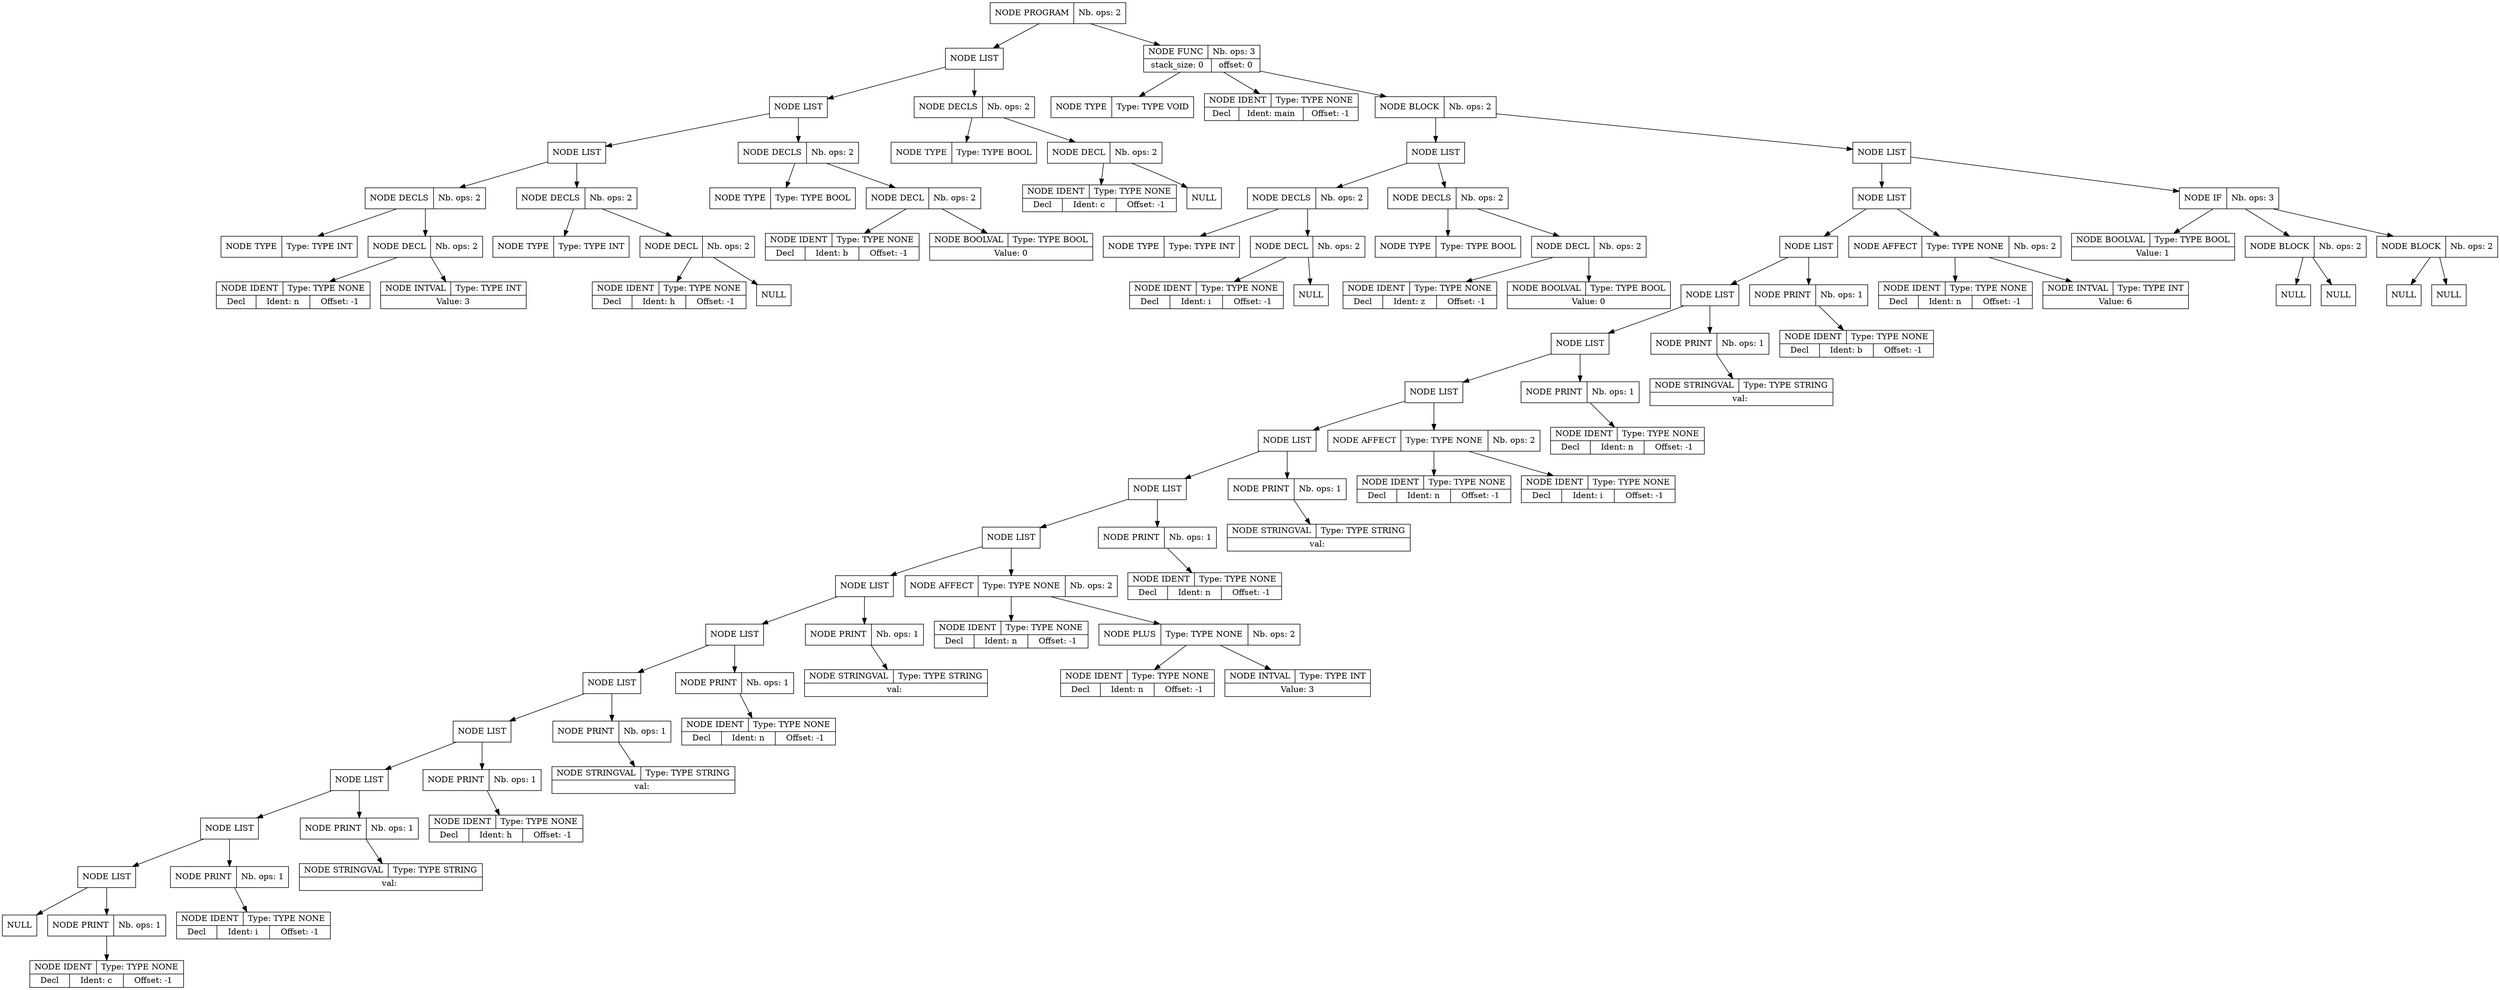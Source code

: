 digraph global_vars {
    N1 [shape=record, label="{{NODE PROGRAM|Nb. ops: 2}}"];
    N2 [shape=record, label="{{NODE LIST}}"];
    N3 [shape=record, label="{{NODE LIST}}"];
    N4 [shape=record, label="{{NODE LIST}}"];
    N5 [shape=record, label="{{NODE DECLS|Nb. ops: 2}}"];
    N6 [shape=record, label="{{NODE TYPE|Type: TYPE INT}}"];
    edge[tailclip=true];
    N5 -> N6
    N7 [shape=record, label="{{NODE DECL|Nb. ops: 2}}"];
    N8 [shape=record, label="{{NODE IDENT|Type: TYPE NONE}|{<decl>Decl      |Ident: n|Offset: -1}}"];
    edge[tailclip=true];
    N7 -> N8
    N9 [shape=record, label="{{NODE INTVAL|Type: TYPE INT}|{Value: 3}}"];
    edge[tailclip=true];
    N7 -> N9
    edge[tailclip=true];
    N5 -> N7
    edge[tailclip=true];
    N4 -> N5
    N10 [shape=record, label="{{NODE DECLS|Nb. ops: 2}}"];
    N11 [shape=record, label="{{NODE TYPE|Type: TYPE INT}}"];
    edge[tailclip=true];
    N10 -> N11
    N12 [shape=record, label="{{NODE DECL|Nb. ops: 2}}"];
    N13 [shape=record, label="{{NODE IDENT|Type: TYPE NONE}|{<decl>Decl      |Ident: h|Offset: -1}}"];
    edge[tailclip=true];
    N12 -> N13
    N14 [shape=record, label="{{NULL}}"];
    edge[tailclip=true];
    N12 -> N14
    edge[tailclip=true];
    N10 -> N12
    edge[tailclip=true];
    N4 -> N10
    edge[tailclip=true];
    N3 -> N4
    N15 [shape=record, label="{{NODE DECLS|Nb. ops: 2}}"];
    N16 [shape=record, label="{{NODE TYPE|Type: TYPE BOOL}}"];
    edge[tailclip=true];
    N15 -> N16
    N17 [shape=record, label="{{NODE DECL|Nb. ops: 2}}"];
    N18 [shape=record, label="{{NODE IDENT|Type: TYPE NONE}|{<decl>Decl      |Ident: b|Offset: -1}}"];
    edge[tailclip=true];
    N17 -> N18
    N19 [shape=record, label="{{NODE BOOLVAL|Type: TYPE BOOL}|{Value: 0}}"];
    edge[tailclip=true];
    N17 -> N19
    edge[tailclip=true];
    N15 -> N17
    edge[tailclip=true];
    N3 -> N15
    edge[tailclip=true];
    N2 -> N3
    N20 [shape=record, label="{{NODE DECLS|Nb. ops: 2}}"];
    N21 [shape=record, label="{{NODE TYPE|Type: TYPE BOOL}}"];
    edge[tailclip=true];
    N20 -> N21
    N22 [shape=record, label="{{NODE DECL|Nb. ops: 2}}"];
    N23 [shape=record, label="{{NODE IDENT|Type: TYPE NONE}|{<decl>Decl      |Ident: c|Offset: -1}}"];
    edge[tailclip=true];
    N22 -> N23
    N24 [shape=record, label="{{NULL}}"];
    edge[tailclip=true];
    N22 -> N24
    edge[tailclip=true];
    N20 -> N22
    edge[tailclip=true];
    N2 -> N20
    edge[tailclip=true];
    N1 -> N2
    N25 [shape=record, label="{{NODE FUNC|Nb. ops: 3}|{stack_size: 0|offset: 0}}"];
    N26 [shape=record, label="{{NODE TYPE|Type: TYPE VOID}}"];
    edge[tailclip=true];
    N25 -> N26
    N27 [shape=record, label="{{NODE IDENT|Type: TYPE NONE}|{<decl>Decl      |Ident: main|Offset: -1}}"];
    edge[tailclip=true];
    N25 -> N27
    N28 [shape=record, label="{{NODE BLOCK|Nb. ops: 2}}"];
    N29 [shape=record, label="{{NODE LIST}}"];
    N30 [shape=record, label="{{NODE DECLS|Nb. ops: 2}}"];
    N31 [shape=record, label="{{NODE TYPE|Type: TYPE INT}}"];
    edge[tailclip=true];
    N30 -> N31
    N32 [shape=record, label="{{NODE DECL|Nb. ops: 2}}"];
    N33 [shape=record, label="{{NODE IDENT|Type: TYPE NONE}|{<decl>Decl      |Ident: i|Offset: -1}}"];
    edge[tailclip=true];
    N32 -> N33
    N34 [shape=record, label="{{NULL}}"];
    edge[tailclip=true];
    N32 -> N34
    edge[tailclip=true];
    N30 -> N32
    edge[tailclip=true];
    N29 -> N30
    N35 [shape=record, label="{{NODE DECLS|Nb. ops: 2}}"];
    N36 [shape=record, label="{{NODE TYPE|Type: TYPE BOOL}}"];
    edge[tailclip=true];
    N35 -> N36
    N37 [shape=record, label="{{NODE DECL|Nb. ops: 2}}"];
    N38 [shape=record, label="{{NODE IDENT|Type: TYPE NONE}|{<decl>Decl      |Ident: z|Offset: -1}}"];
    edge[tailclip=true];
    N37 -> N38
    N39 [shape=record, label="{{NODE BOOLVAL|Type: TYPE BOOL}|{Value: 0}}"];
    edge[tailclip=true];
    N37 -> N39
    edge[tailclip=true];
    N35 -> N37
    edge[tailclip=true];
    N29 -> N35
    edge[tailclip=true];
    N28 -> N29
    N40 [shape=record, label="{{NODE LIST}}"];
    N41 [shape=record, label="{{NODE LIST}}"];
    N42 [shape=record, label="{{NODE LIST}}"];
    N43 [shape=record, label="{{NODE LIST}}"];
    N44 [shape=record, label="{{NODE LIST}}"];
    N45 [shape=record, label="{{NODE LIST}}"];
    N46 [shape=record, label="{{NODE LIST}}"];
    N47 [shape=record, label="{{NODE LIST}}"];
    N48 [shape=record, label="{{NODE LIST}}"];
    N49 [shape=record, label="{{NODE LIST}}"];
    N50 [shape=record, label="{{NODE LIST}}"];
    N51 [shape=record, label="{{NODE LIST}}"];
    N52 [shape=record, label="{{NODE LIST}}"];
    N53 [shape=record, label="{{NODE LIST}}"];
    N54 [shape=record, label="{{NODE LIST}}"];
    N55 [shape=record, label="{{NODE LIST}}"];
    N56 [shape=record, label="{{NULL}}"];
    edge[tailclip=true];
    N55 -> N56
    N57 [shape=record, label="{{NODE PRINT|Nb. ops: 1}}"];
    N58 [shape=record, label="{{NODE IDENT|Type: TYPE NONE}|{<decl>Decl      |Ident: c|Offset: -1}}"];
    edge[tailclip=true];
    N57 -> N58
    edge[tailclip=true];
    N55 -> N57
    edge[tailclip=true];
    N54 -> N55
    N59 [shape=record, label="{{NODE PRINT|Nb. ops: 1}}"];
    N60 [shape=record, label="{{NODE IDENT|Type: TYPE NONE}|{<decl>Decl      |Ident: i|Offset: -1}}"];
    edge[tailclip=true];
    N59 -> N60
    edge[tailclip=true];
    N54 -> N59
    edge[tailclip=true];
    N53 -> N54
    N61 [shape=record, label="{{NODE PRINT|Nb. ops: 1}}"];
    N62 [shape=record, label="{{NODE STRINGVAL|Type: TYPE STRING}|{val: \n}}"];
    edge[tailclip=true];
    N61 -> N62
    edge[tailclip=true];
    N53 -> N61
    edge[tailclip=true];
    N52 -> N53
    N63 [shape=record, label="{{NODE PRINT|Nb. ops: 1}}"];
    N64 [shape=record, label="{{NODE IDENT|Type: TYPE NONE}|{<decl>Decl      |Ident: h|Offset: -1}}"];
    edge[tailclip=true];
    N63 -> N64
    edge[tailclip=true];
    N52 -> N63
    edge[tailclip=true];
    N51 -> N52
    N65 [shape=record, label="{{NODE PRINT|Nb. ops: 1}}"];
    N66 [shape=record, label="{{NODE STRINGVAL|Type: TYPE STRING}|{val: \n}}"];
    edge[tailclip=true];
    N65 -> N66
    edge[tailclip=true];
    N51 -> N65
    edge[tailclip=true];
    N50 -> N51
    N67 [shape=record, label="{{NODE PRINT|Nb. ops: 1}}"];
    N68 [shape=record, label="{{NODE IDENT|Type: TYPE NONE}|{<decl>Decl      |Ident: n|Offset: -1}}"];
    edge[tailclip=true];
    N67 -> N68
    edge[tailclip=true];
    N50 -> N67
    edge[tailclip=true];
    N49 -> N50
    N69 [shape=record, label="{{NODE PRINT|Nb. ops: 1}}"];
    N70 [shape=record, label="{{NODE STRINGVAL|Type: TYPE STRING}|{val: \n}}"];
    edge[tailclip=true];
    N69 -> N70
    edge[tailclip=true];
    N49 -> N69
    edge[tailclip=true];
    N48 -> N49
    N71 [shape=record, label="{{NODE AFFECT|Type: TYPE NONE|Nb. ops: 2}}"];
    N72 [shape=record, label="{{NODE IDENT|Type: TYPE NONE}|{<decl>Decl      |Ident: n|Offset: -1}}"];
    edge[tailclip=true];
    N71 -> N72
    N73 [shape=record, label="{{NODE PLUS|Type: TYPE NONE|Nb. ops: 2}}"];
    N74 [shape=record, label="{{NODE IDENT|Type: TYPE NONE}|{<decl>Decl      |Ident: n|Offset: -1}}"];
    edge[tailclip=true];
    N73 -> N74
    N75 [shape=record, label="{{NODE INTVAL|Type: TYPE INT}|{Value: 3}}"];
    edge[tailclip=true];
    N73 -> N75
    edge[tailclip=true];
    N71 -> N73
    edge[tailclip=true];
    N48 -> N71
    edge[tailclip=true];
    N47 -> N48
    N76 [shape=record, label="{{NODE PRINT|Nb. ops: 1}}"];
    N77 [shape=record, label="{{NODE IDENT|Type: TYPE NONE}|{<decl>Decl      |Ident: n|Offset: -1}}"];
    edge[tailclip=true];
    N76 -> N77
    edge[tailclip=true];
    N47 -> N76
    edge[tailclip=true];
    N46 -> N47
    N78 [shape=record, label="{{NODE PRINT|Nb. ops: 1}}"];
    N79 [shape=record, label="{{NODE STRINGVAL|Type: TYPE STRING}|{val: \n}}"];
    edge[tailclip=true];
    N78 -> N79
    edge[tailclip=true];
    N46 -> N78
    edge[tailclip=true];
    N45 -> N46
    N80 [shape=record, label="{{NODE AFFECT|Type: TYPE NONE|Nb. ops: 2}}"];
    N81 [shape=record, label="{{NODE IDENT|Type: TYPE NONE}|{<decl>Decl      |Ident: n|Offset: -1}}"];
    edge[tailclip=true];
    N80 -> N81
    N82 [shape=record, label="{{NODE IDENT|Type: TYPE NONE}|{<decl>Decl      |Ident: i|Offset: -1}}"];
    edge[tailclip=true];
    N80 -> N82
    edge[tailclip=true];
    N45 -> N80
    edge[tailclip=true];
    N44 -> N45
    N83 [shape=record, label="{{NODE PRINT|Nb. ops: 1}}"];
    N84 [shape=record, label="{{NODE IDENT|Type: TYPE NONE}|{<decl>Decl      |Ident: n|Offset: -1}}"];
    edge[tailclip=true];
    N83 -> N84
    edge[tailclip=true];
    N44 -> N83
    edge[tailclip=true];
    N43 -> N44
    N85 [shape=record, label="{{NODE PRINT|Nb. ops: 1}}"];
    N86 [shape=record, label="{{NODE STRINGVAL|Type: TYPE STRING}|{val: \n}}"];
    edge[tailclip=true];
    N85 -> N86
    edge[tailclip=true];
    N43 -> N85
    edge[tailclip=true];
    N42 -> N43
    N87 [shape=record, label="{{NODE PRINT|Nb. ops: 1}}"];
    N88 [shape=record, label="{{NODE IDENT|Type: TYPE NONE}|{<decl>Decl      |Ident: b|Offset: -1}}"];
    edge[tailclip=true];
    N87 -> N88
    edge[tailclip=true];
    N42 -> N87
    edge[tailclip=true];
    N41 -> N42
    N89 [shape=record, label="{{NODE AFFECT|Type: TYPE NONE|Nb. ops: 2}}"];
    N90 [shape=record, label="{{NODE IDENT|Type: TYPE NONE}|{<decl>Decl      |Ident: n|Offset: -1}}"];
    edge[tailclip=true];
    N89 -> N90
    N91 [shape=record, label="{{NODE INTVAL|Type: TYPE INT}|{Value: 6}}"];
    edge[tailclip=true];
    N89 -> N91
    edge[tailclip=true];
    N41 -> N89
    edge[tailclip=true];
    N40 -> N41
    N92 [shape=record, label="{{NODE IF|Nb. ops: 3}}"];
    N93 [shape=record, label="{{NODE BOOLVAL|Type: TYPE BOOL}|{Value: 1}}"];
    edge[tailclip=true];
    N92 -> N93
    N94 [shape=record, label="{{NODE BLOCK|Nb. ops: 2}}"];
    N95 [shape=record, label="{{NULL}}"];
    edge[tailclip=true];
    N94 -> N95
    N96 [shape=record, label="{{NULL}}"];
    edge[tailclip=true];
    N94 -> N96
    edge[tailclip=true];
    N92 -> N94
    N97 [shape=record, label="{{NODE BLOCK|Nb. ops: 2}}"];
    N98 [shape=record, label="{{NULL}}"];
    edge[tailclip=true];
    N97 -> N98
    N99 [shape=record, label="{{NULL}}"];
    edge[tailclip=true];
    N97 -> N99
    edge[tailclip=true];
    N92 -> N97
    edge[tailclip=true];
    N40 -> N92
    edge[tailclip=true];
    N28 -> N40
    edge[tailclip=true];
    N25 -> N28
    edge[tailclip=true];
    N1 -> N25
}